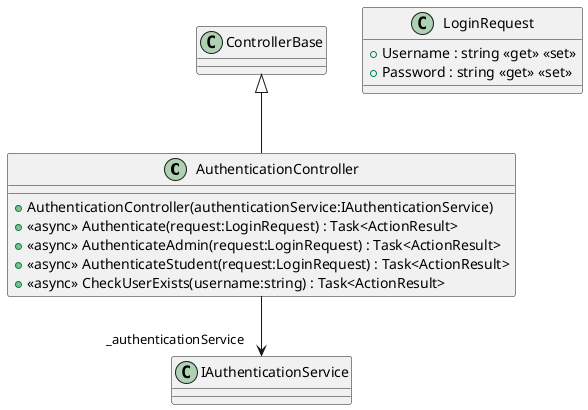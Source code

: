 @startuml
class AuthenticationController {
    + AuthenticationController(authenticationService:IAuthenticationService)
    + <<async>> Authenticate(request:LoginRequest) : Task<ActionResult>
    + <<async>> AuthenticateAdmin(request:LoginRequest) : Task<ActionResult>
    + <<async>> AuthenticateStudent(request:LoginRequest) : Task<ActionResult>
    + <<async>> CheckUserExists(username:string) : Task<ActionResult>
}
class LoginRequest {
    + Username : string <<get>> <<set>>
    + Password : string <<get>> <<set>>
}
ControllerBase <|-- AuthenticationController
AuthenticationController --> "_authenticationService" IAuthenticationService
@enduml
